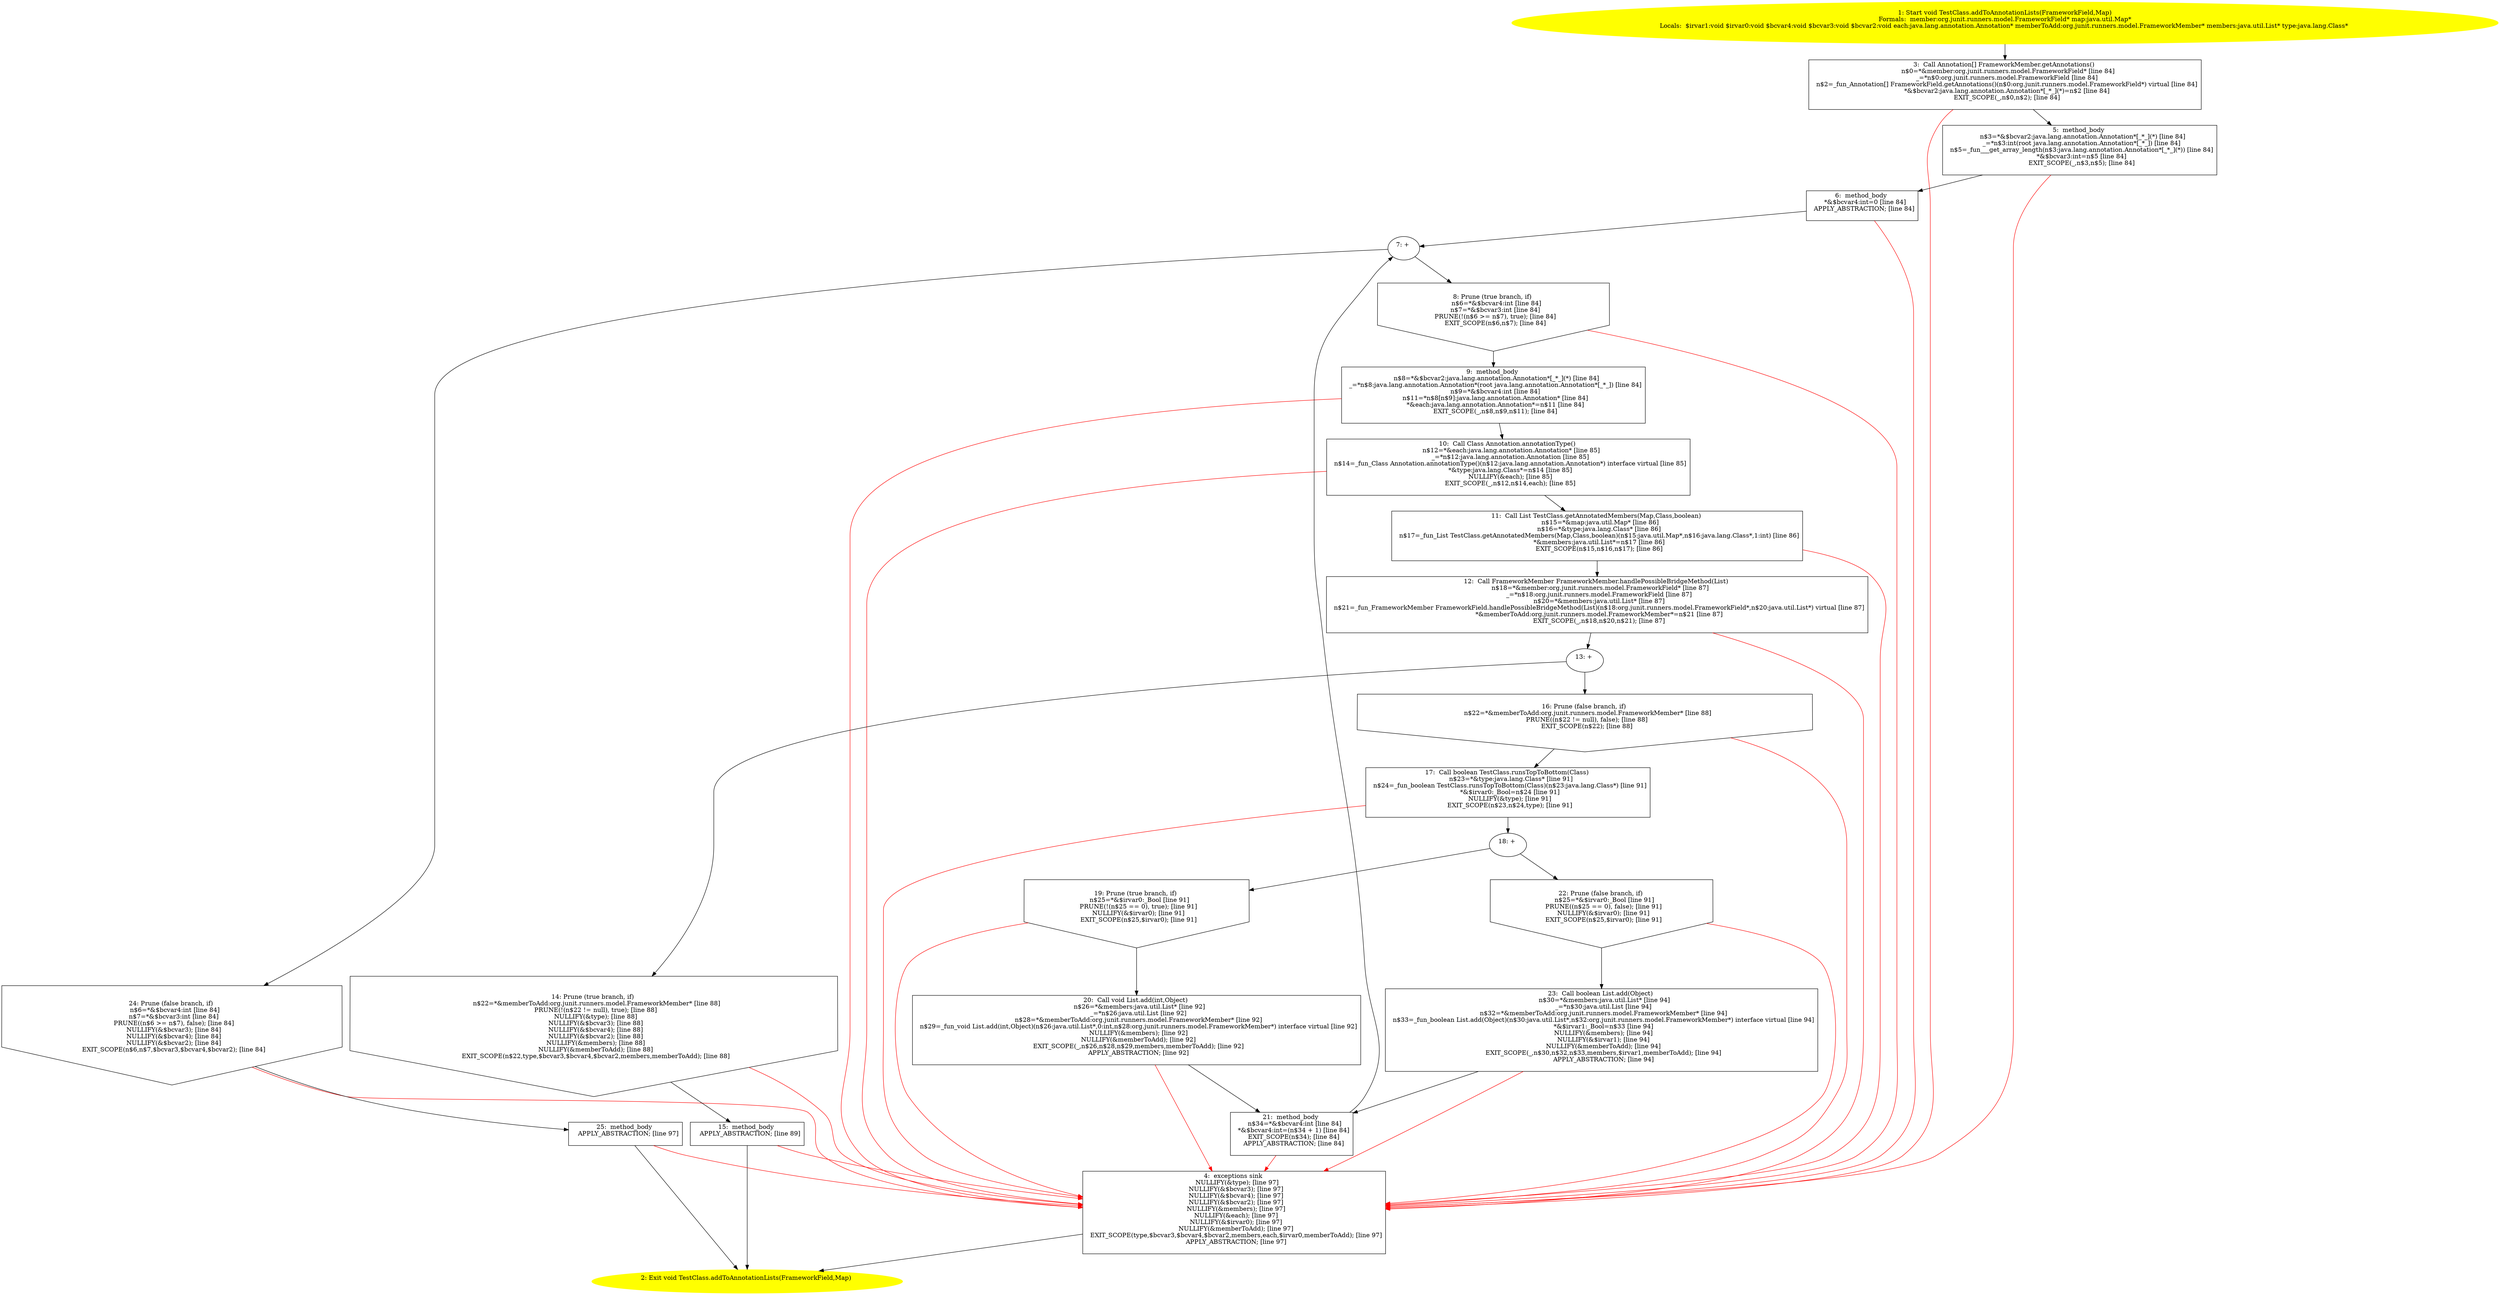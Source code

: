 /* @generated */
digraph cfg {
"org.junit.runners.model.TestClass.addToAnnotationLists(org.junit.runners.model.FrameworkField,java.u.0fed1b728fda41fdb6b8cfe1d2a2fb9a_1" [label="1: Start void TestClass.addToAnnotationLists(FrameworkField,Map)\nFormals:  member:org.junit.runners.model.FrameworkField* map:java.util.Map*\nLocals:  $irvar1:void $irvar0:void $bcvar4:void $bcvar3:void $bcvar2:void each:java.lang.annotation.Annotation* memberToAdd:org.junit.runners.model.FrameworkMember* members:java.util.List* type:java.lang.Class* \n  " color=yellow style=filled]
	

	 "org.junit.runners.model.TestClass.addToAnnotationLists(org.junit.runners.model.FrameworkField,java.u.0fed1b728fda41fdb6b8cfe1d2a2fb9a_1" -> "org.junit.runners.model.TestClass.addToAnnotationLists(org.junit.runners.model.FrameworkField,java.u.0fed1b728fda41fdb6b8cfe1d2a2fb9a_3" ;
"org.junit.runners.model.TestClass.addToAnnotationLists(org.junit.runners.model.FrameworkField,java.u.0fed1b728fda41fdb6b8cfe1d2a2fb9a_2" [label="2: Exit void TestClass.addToAnnotationLists(FrameworkField,Map) \n  " color=yellow style=filled]
	

"org.junit.runners.model.TestClass.addToAnnotationLists(org.junit.runners.model.FrameworkField,java.u.0fed1b728fda41fdb6b8cfe1d2a2fb9a_3" [label="3:  Call Annotation[] FrameworkMember.getAnnotations() \n   n$0=*&member:org.junit.runners.model.FrameworkField* [line 84]\n  _=*n$0:org.junit.runners.model.FrameworkField [line 84]\n  n$2=_fun_Annotation[] FrameworkField.getAnnotations()(n$0:org.junit.runners.model.FrameworkField*) virtual [line 84]\n  *&$bcvar2:java.lang.annotation.Annotation*[_*_](*)=n$2 [line 84]\n  EXIT_SCOPE(_,n$0,n$2); [line 84]\n " shape="box"]
	

	 "org.junit.runners.model.TestClass.addToAnnotationLists(org.junit.runners.model.FrameworkField,java.u.0fed1b728fda41fdb6b8cfe1d2a2fb9a_3" -> "org.junit.runners.model.TestClass.addToAnnotationLists(org.junit.runners.model.FrameworkField,java.u.0fed1b728fda41fdb6b8cfe1d2a2fb9a_5" ;
	 "org.junit.runners.model.TestClass.addToAnnotationLists(org.junit.runners.model.FrameworkField,java.u.0fed1b728fda41fdb6b8cfe1d2a2fb9a_3" -> "org.junit.runners.model.TestClass.addToAnnotationLists(org.junit.runners.model.FrameworkField,java.u.0fed1b728fda41fdb6b8cfe1d2a2fb9a_4" [color="red" ];
"org.junit.runners.model.TestClass.addToAnnotationLists(org.junit.runners.model.FrameworkField,java.u.0fed1b728fda41fdb6b8cfe1d2a2fb9a_4" [label="4:  exceptions sink \n   NULLIFY(&type); [line 97]\n  NULLIFY(&$bcvar3); [line 97]\n  NULLIFY(&$bcvar4); [line 97]\n  NULLIFY(&$bcvar2); [line 97]\n  NULLIFY(&members); [line 97]\n  NULLIFY(&each); [line 97]\n  NULLIFY(&$irvar0); [line 97]\n  NULLIFY(&memberToAdd); [line 97]\n  EXIT_SCOPE(type,$bcvar3,$bcvar4,$bcvar2,members,each,$irvar0,memberToAdd); [line 97]\n  APPLY_ABSTRACTION; [line 97]\n " shape="box"]
	

	 "org.junit.runners.model.TestClass.addToAnnotationLists(org.junit.runners.model.FrameworkField,java.u.0fed1b728fda41fdb6b8cfe1d2a2fb9a_4" -> "org.junit.runners.model.TestClass.addToAnnotationLists(org.junit.runners.model.FrameworkField,java.u.0fed1b728fda41fdb6b8cfe1d2a2fb9a_2" ;
"org.junit.runners.model.TestClass.addToAnnotationLists(org.junit.runners.model.FrameworkField,java.u.0fed1b728fda41fdb6b8cfe1d2a2fb9a_5" [label="5:  method_body \n   n$3=*&$bcvar2:java.lang.annotation.Annotation*[_*_](*) [line 84]\n  _=*n$3:int(root java.lang.annotation.Annotation*[_*_]) [line 84]\n  n$5=_fun___get_array_length(n$3:java.lang.annotation.Annotation*[_*_](*)) [line 84]\n  *&$bcvar3:int=n$5 [line 84]\n  EXIT_SCOPE(_,n$3,n$5); [line 84]\n " shape="box"]
	

	 "org.junit.runners.model.TestClass.addToAnnotationLists(org.junit.runners.model.FrameworkField,java.u.0fed1b728fda41fdb6b8cfe1d2a2fb9a_5" -> "org.junit.runners.model.TestClass.addToAnnotationLists(org.junit.runners.model.FrameworkField,java.u.0fed1b728fda41fdb6b8cfe1d2a2fb9a_6" ;
	 "org.junit.runners.model.TestClass.addToAnnotationLists(org.junit.runners.model.FrameworkField,java.u.0fed1b728fda41fdb6b8cfe1d2a2fb9a_5" -> "org.junit.runners.model.TestClass.addToAnnotationLists(org.junit.runners.model.FrameworkField,java.u.0fed1b728fda41fdb6b8cfe1d2a2fb9a_4" [color="red" ];
"org.junit.runners.model.TestClass.addToAnnotationLists(org.junit.runners.model.FrameworkField,java.u.0fed1b728fda41fdb6b8cfe1d2a2fb9a_6" [label="6:  method_body \n   *&$bcvar4:int=0 [line 84]\n  APPLY_ABSTRACTION; [line 84]\n " shape="box"]
	

	 "org.junit.runners.model.TestClass.addToAnnotationLists(org.junit.runners.model.FrameworkField,java.u.0fed1b728fda41fdb6b8cfe1d2a2fb9a_6" -> "org.junit.runners.model.TestClass.addToAnnotationLists(org.junit.runners.model.FrameworkField,java.u.0fed1b728fda41fdb6b8cfe1d2a2fb9a_7" ;
	 "org.junit.runners.model.TestClass.addToAnnotationLists(org.junit.runners.model.FrameworkField,java.u.0fed1b728fda41fdb6b8cfe1d2a2fb9a_6" -> "org.junit.runners.model.TestClass.addToAnnotationLists(org.junit.runners.model.FrameworkField,java.u.0fed1b728fda41fdb6b8cfe1d2a2fb9a_4" [color="red" ];
"org.junit.runners.model.TestClass.addToAnnotationLists(org.junit.runners.model.FrameworkField,java.u.0fed1b728fda41fdb6b8cfe1d2a2fb9a_7" [label="7: + \n  " ]
	

	 "org.junit.runners.model.TestClass.addToAnnotationLists(org.junit.runners.model.FrameworkField,java.u.0fed1b728fda41fdb6b8cfe1d2a2fb9a_7" -> "org.junit.runners.model.TestClass.addToAnnotationLists(org.junit.runners.model.FrameworkField,java.u.0fed1b728fda41fdb6b8cfe1d2a2fb9a_8" ;
	 "org.junit.runners.model.TestClass.addToAnnotationLists(org.junit.runners.model.FrameworkField,java.u.0fed1b728fda41fdb6b8cfe1d2a2fb9a_7" -> "org.junit.runners.model.TestClass.addToAnnotationLists(org.junit.runners.model.FrameworkField,java.u.0fed1b728fda41fdb6b8cfe1d2a2fb9a_24" ;
"org.junit.runners.model.TestClass.addToAnnotationLists(org.junit.runners.model.FrameworkField,java.u.0fed1b728fda41fdb6b8cfe1d2a2fb9a_8" [label="8: Prune (true branch, if) \n   n$6=*&$bcvar4:int [line 84]\n  n$7=*&$bcvar3:int [line 84]\n  PRUNE(!(n$6 >= n$7), true); [line 84]\n  EXIT_SCOPE(n$6,n$7); [line 84]\n " shape="invhouse"]
	

	 "org.junit.runners.model.TestClass.addToAnnotationLists(org.junit.runners.model.FrameworkField,java.u.0fed1b728fda41fdb6b8cfe1d2a2fb9a_8" -> "org.junit.runners.model.TestClass.addToAnnotationLists(org.junit.runners.model.FrameworkField,java.u.0fed1b728fda41fdb6b8cfe1d2a2fb9a_9" ;
	 "org.junit.runners.model.TestClass.addToAnnotationLists(org.junit.runners.model.FrameworkField,java.u.0fed1b728fda41fdb6b8cfe1d2a2fb9a_8" -> "org.junit.runners.model.TestClass.addToAnnotationLists(org.junit.runners.model.FrameworkField,java.u.0fed1b728fda41fdb6b8cfe1d2a2fb9a_4" [color="red" ];
"org.junit.runners.model.TestClass.addToAnnotationLists(org.junit.runners.model.FrameworkField,java.u.0fed1b728fda41fdb6b8cfe1d2a2fb9a_9" [label="9:  method_body \n   n$8=*&$bcvar2:java.lang.annotation.Annotation*[_*_](*) [line 84]\n  _=*n$8:java.lang.annotation.Annotation*(root java.lang.annotation.Annotation*[_*_]) [line 84]\n  n$9=*&$bcvar4:int [line 84]\n  n$11=*n$8[n$9]:java.lang.annotation.Annotation* [line 84]\n  *&each:java.lang.annotation.Annotation*=n$11 [line 84]\n  EXIT_SCOPE(_,n$8,n$9,n$11); [line 84]\n " shape="box"]
	

	 "org.junit.runners.model.TestClass.addToAnnotationLists(org.junit.runners.model.FrameworkField,java.u.0fed1b728fda41fdb6b8cfe1d2a2fb9a_9" -> "org.junit.runners.model.TestClass.addToAnnotationLists(org.junit.runners.model.FrameworkField,java.u.0fed1b728fda41fdb6b8cfe1d2a2fb9a_10" ;
	 "org.junit.runners.model.TestClass.addToAnnotationLists(org.junit.runners.model.FrameworkField,java.u.0fed1b728fda41fdb6b8cfe1d2a2fb9a_9" -> "org.junit.runners.model.TestClass.addToAnnotationLists(org.junit.runners.model.FrameworkField,java.u.0fed1b728fda41fdb6b8cfe1d2a2fb9a_4" [color="red" ];
"org.junit.runners.model.TestClass.addToAnnotationLists(org.junit.runners.model.FrameworkField,java.u.0fed1b728fda41fdb6b8cfe1d2a2fb9a_10" [label="10:  Call Class Annotation.annotationType() \n   n$12=*&each:java.lang.annotation.Annotation* [line 85]\n  _=*n$12:java.lang.annotation.Annotation [line 85]\n  n$14=_fun_Class Annotation.annotationType()(n$12:java.lang.annotation.Annotation*) interface virtual [line 85]\n  *&type:java.lang.Class*=n$14 [line 85]\n  NULLIFY(&each); [line 85]\n  EXIT_SCOPE(_,n$12,n$14,each); [line 85]\n " shape="box"]
	

	 "org.junit.runners.model.TestClass.addToAnnotationLists(org.junit.runners.model.FrameworkField,java.u.0fed1b728fda41fdb6b8cfe1d2a2fb9a_10" -> "org.junit.runners.model.TestClass.addToAnnotationLists(org.junit.runners.model.FrameworkField,java.u.0fed1b728fda41fdb6b8cfe1d2a2fb9a_11" ;
	 "org.junit.runners.model.TestClass.addToAnnotationLists(org.junit.runners.model.FrameworkField,java.u.0fed1b728fda41fdb6b8cfe1d2a2fb9a_10" -> "org.junit.runners.model.TestClass.addToAnnotationLists(org.junit.runners.model.FrameworkField,java.u.0fed1b728fda41fdb6b8cfe1d2a2fb9a_4" [color="red" ];
"org.junit.runners.model.TestClass.addToAnnotationLists(org.junit.runners.model.FrameworkField,java.u.0fed1b728fda41fdb6b8cfe1d2a2fb9a_11" [label="11:  Call List TestClass.getAnnotatedMembers(Map,Class,boolean) \n   n$15=*&map:java.util.Map* [line 86]\n  n$16=*&type:java.lang.Class* [line 86]\n  n$17=_fun_List TestClass.getAnnotatedMembers(Map,Class,boolean)(n$15:java.util.Map*,n$16:java.lang.Class*,1:int) [line 86]\n  *&members:java.util.List*=n$17 [line 86]\n  EXIT_SCOPE(n$15,n$16,n$17); [line 86]\n " shape="box"]
	

	 "org.junit.runners.model.TestClass.addToAnnotationLists(org.junit.runners.model.FrameworkField,java.u.0fed1b728fda41fdb6b8cfe1d2a2fb9a_11" -> "org.junit.runners.model.TestClass.addToAnnotationLists(org.junit.runners.model.FrameworkField,java.u.0fed1b728fda41fdb6b8cfe1d2a2fb9a_12" ;
	 "org.junit.runners.model.TestClass.addToAnnotationLists(org.junit.runners.model.FrameworkField,java.u.0fed1b728fda41fdb6b8cfe1d2a2fb9a_11" -> "org.junit.runners.model.TestClass.addToAnnotationLists(org.junit.runners.model.FrameworkField,java.u.0fed1b728fda41fdb6b8cfe1d2a2fb9a_4" [color="red" ];
"org.junit.runners.model.TestClass.addToAnnotationLists(org.junit.runners.model.FrameworkField,java.u.0fed1b728fda41fdb6b8cfe1d2a2fb9a_12" [label="12:  Call FrameworkMember FrameworkMember.handlePossibleBridgeMethod(List) \n   n$18=*&member:org.junit.runners.model.FrameworkField* [line 87]\n  _=*n$18:org.junit.runners.model.FrameworkField [line 87]\n  n$20=*&members:java.util.List* [line 87]\n  n$21=_fun_FrameworkMember FrameworkField.handlePossibleBridgeMethod(List)(n$18:org.junit.runners.model.FrameworkField*,n$20:java.util.List*) virtual [line 87]\n  *&memberToAdd:org.junit.runners.model.FrameworkMember*=n$21 [line 87]\n  EXIT_SCOPE(_,n$18,n$20,n$21); [line 87]\n " shape="box"]
	

	 "org.junit.runners.model.TestClass.addToAnnotationLists(org.junit.runners.model.FrameworkField,java.u.0fed1b728fda41fdb6b8cfe1d2a2fb9a_12" -> "org.junit.runners.model.TestClass.addToAnnotationLists(org.junit.runners.model.FrameworkField,java.u.0fed1b728fda41fdb6b8cfe1d2a2fb9a_13" ;
	 "org.junit.runners.model.TestClass.addToAnnotationLists(org.junit.runners.model.FrameworkField,java.u.0fed1b728fda41fdb6b8cfe1d2a2fb9a_12" -> "org.junit.runners.model.TestClass.addToAnnotationLists(org.junit.runners.model.FrameworkField,java.u.0fed1b728fda41fdb6b8cfe1d2a2fb9a_4" [color="red" ];
"org.junit.runners.model.TestClass.addToAnnotationLists(org.junit.runners.model.FrameworkField,java.u.0fed1b728fda41fdb6b8cfe1d2a2fb9a_13" [label="13: + \n  " ]
	

	 "org.junit.runners.model.TestClass.addToAnnotationLists(org.junit.runners.model.FrameworkField,java.u.0fed1b728fda41fdb6b8cfe1d2a2fb9a_13" -> "org.junit.runners.model.TestClass.addToAnnotationLists(org.junit.runners.model.FrameworkField,java.u.0fed1b728fda41fdb6b8cfe1d2a2fb9a_14" ;
	 "org.junit.runners.model.TestClass.addToAnnotationLists(org.junit.runners.model.FrameworkField,java.u.0fed1b728fda41fdb6b8cfe1d2a2fb9a_13" -> "org.junit.runners.model.TestClass.addToAnnotationLists(org.junit.runners.model.FrameworkField,java.u.0fed1b728fda41fdb6b8cfe1d2a2fb9a_16" ;
"org.junit.runners.model.TestClass.addToAnnotationLists(org.junit.runners.model.FrameworkField,java.u.0fed1b728fda41fdb6b8cfe1d2a2fb9a_14" [label="14: Prune (true branch, if) \n   n$22=*&memberToAdd:org.junit.runners.model.FrameworkMember* [line 88]\n  PRUNE(!(n$22 != null), true); [line 88]\n  NULLIFY(&type); [line 88]\n  NULLIFY(&$bcvar3); [line 88]\n  NULLIFY(&$bcvar4); [line 88]\n  NULLIFY(&$bcvar2); [line 88]\n  NULLIFY(&members); [line 88]\n  NULLIFY(&memberToAdd); [line 88]\n  EXIT_SCOPE(n$22,type,$bcvar3,$bcvar4,$bcvar2,members,memberToAdd); [line 88]\n " shape="invhouse"]
	

	 "org.junit.runners.model.TestClass.addToAnnotationLists(org.junit.runners.model.FrameworkField,java.u.0fed1b728fda41fdb6b8cfe1d2a2fb9a_14" -> "org.junit.runners.model.TestClass.addToAnnotationLists(org.junit.runners.model.FrameworkField,java.u.0fed1b728fda41fdb6b8cfe1d2a2fb9a_15" ;
	 "org.junit.runners.model.TestClass.addToAnnotationLists(org.junit.runners.model.FrameworkField,java.u.0fed1b728fda41fdb6b8cfe1d2a2fb9a_14" -> "org.junit.runners.model.TestClass.addToAnnotationLists(org.junit.runners.model.FrameworkField,java.u.0fed1b728fda41fdb6b8cfe1d2a2fb9a_4" [color="red" ];
"org.junit.runners.model.TestClass.addToAnnotationLists(org.junit.runners.model.FrameworkField,java.u.0fed1b728fda41fdb6b8cfe1d2a2fb9a_15" [label="15:  method_body \n   APPLY_ABSTRACTION; [line 89]\n " shape="box"]
	

	 "org.junit.runners.model.TestClass.addToAnnotationLists(org.junit.runners.model.FrameworkField,java.u.0fed1b728fda41fdb6b8cfe1d2a2fb9a_15" -> "org.junit.runners.model.TestClass.addToAnnotationLists(org.junit.runners.model.FrameworkField,java.u.0fed1b728fda41fdb6b8cfe1d2a2fb9a_2" ;
	 "org.junit.runners.model.TestClass.addToAnnotationLists(org.junit.runners.model.FrameworkField,java.u.0fed1b728fda41fdb6b8cfe1d2a2fb9a_15" -> "org.junit.runners.model.TestClass.addToAnnotationLists(org.junit.runners.model.FrameworkField,java.u.0fed1b728fda41fdb6b8cfe1d2a2fb9a_4" [color="red" ];
"org.junit.runners.model.TestClass.addToAnnotationLists(org.junit.runners.model.FrameworkField,java.u.0fed1b728fda41fdb6b8cfe1d2a2fb9a_16" [label="16: Prune (false branch, if) \n   n$22=*&memberToAdd:org.junit.runners.model.FrameworkMember* [line 88]\n  PRUNE((n$22 != null), false); [line 88]\n  EXIT_SCOPE(n$22); [line 88]\n " shape="invhouse"]
	

	 "org.junit.runners.model.TestClass.addToAnnotationLists(org.junit.runners.model.FrameworkField,java.u.0fed1b728fda41fdb6b8cfe1d2a2fb9a_16" -> "org.junit.runners.model.TestClass.addToAnnotationLists(org.junit.runners.model.FrameworkField,java.u.0fed1b728fda41fdb6b8cfe1d2a2fb9a_17" ;
	 "org.junit.runners.model.TestClass.addToAnnotationLists(org.junit.runners.model.FrameworkField,java.u.0fed1b728fda41fdb6b8cfe1d2a2fb9a_16" -> "org.junit.runners.model.TestClass.addToAnnotationLists(org.junit.runners.model.FrameworkField,java.u.0fed1b728fda41fdb6b8cfe1d2a2fb9a_4" [color="red" ];
"org.junit.runners.model.TestClass.addToAnnotationLists(org.junit.runners.model.FrameworkField,java.u.0fed1b728fda41fdb6b8cfe1d2a2fb9a_17" [label="17:  Call boolean TestClass.runsTopToBottom(Class) \n   n$23=*&type:java.lang.Class* [line 91]\n  n$24=_fun_boolean TestClass.runsTopToBottom(Class)(n$23:java.lang.Class*) [line 91]\n  *&$irvar0:_Bool=n$24 [line 91]\n  NULLIFY(&type); [line 91]\n  EXIT_SCOPE(n$23,n$24,type); [line 91]\n " shape="box"]
	

	 "org.junit.runners.model.TestClass.addToAnnotationLists(org.junit.runners.model.FrameworkField,java.u.0fed1b728fda41fdb6b8cfe1d2a2fb9a_17" -> "org.junit.runners.model.TestClass.addToAnnotationLists(org.junit.runners.model.FrameworkField,java.u.0fed1b728fda41fdb6b8cfe1d2a2fb9a_18" ;
	 "org.junit.runners.model.TestClass.addToAnnotationLists(org.junit.runners.model.FrameworkField,java.u.0fed1b728fda41fdb6b8cfe1d2a2fb9a_17" -> "org.junit.runners.model.TestClass.addToAnnotationLists(org.junit.runners.model.FrameworkField,java.u.0fed1b728fda41fdb6b8cfe1d2a2fb9a_4" [color="red" ];
"org.junit.runners.model.TestClass.addToAnnotationLists(org.junit.runners.model.FrameworkField,java.u.0fed1b728fda41fdb6b8cfe1d2a2fb9a_18" [label="18: + \n  " ]
	

	 "org.junit.runners.model.TestClass.addToAnnotationLists(org.junit.runners.model.FrameworkField,java.u.0fed1b728fda41fdb6b8cfe1d2a2fb9a_18" -> "org.junit.runners.model.TestClass.addToAnnotationLists(org.junit.runners.model.FrameworkField,java.u.0fed1b728fda41fdb6b8cfe1d2a2fb9a_19" ;
	 "org.junit.runners.model.TestClass.addToAnnotationLists(org.junit.runners.model.FrameworkField,java.u.0fed1b728fda41fdb6b8cfe1d2a2fb9a_18" -> "org.junit.runners.model.TestClass.addToAnnotationLists(org.junit.runners.model.FrameworkField,java.u.0fed1b728fda41fdb6b8cfe1d2a2fb9a_22" ;
"org.junit.runners.model.TestClass.addToAnnotationLists(org.junit.runners.model.FrameworkField,java.u.0fed1b728fda41fdb6b8cfe1d2a2fb9a_19" [label="19: Prune (true branch, if) \n   n$25=*&$irvar0:_Bool [line 91]\n  PRUNE(!(n$25 == 0), true); [line 91]\n  NULLIFY(&$irvar0); [line 91]\n  EXIT_SCOPE(n$25,$irvar0); [line 91]\n " shape="invhouse"]
	

	 "org.junit.runners.model.TestClass.addToAnnotationLists(org.junit.runners.model.FrameworkField,java.u.0fed1b728fda41fdb6b8cfe1d2a2fb9a_19" -> "org.junit.runners.model.TestClass.addToAnnotationLists(org.junit.runners.model.FrameworkField,java.u.0fed1b728fda41fdb6b8cfe1d2a2fb9a_20" ;
	 "org.junit.runners.model.TestClass.addToAnnotationLists(org.junit.runners.model.FrameworkField,java.u.0fed1b728fda41fdb6b8cfe1d2a2fb9a_19" -> "org.junit.runners.model.TestClass.addToAnnotationLists(org.junit.runners.model.FrameworkField,java.u.0fed1b728fda41fdb6b8cfe1d2a2fb9a_4" [color="red" ];
"org.junit.runners.model.TestClass.addToAnnotationLists(org.junit.runners.model.FrameworkField,java.u.0fed1b728fda41fdb6b8cfe1d2a2fb9a_20" [label="20:  Call void List.add(int,Object) \n   n$26=*&members:java.util.List* [line 92]\n  _=*n$26:java.util.List [line 92]\n  n$28=*&memberToAdd:org.junit.runners.model.FrameworkMember* [line 92]\n  n$29=_fun_void List.add(int,Object)(n$26:java.util.List*,0:int,n$28:org.junit.runners.model.FrameworkMember*) interface virtual [line 92]\n  NULLIFY(&members); [line 92]\n  NULLIFY(&memberToAdd); [line 92]\n  EXIT_SCOPE(_,n$26,n$28,n$29,members,memberToAdd); [line 92]\n  APPLY_ABSTRACTION; [line 92]\n " shape="box"]
	

	 "org.junit.runners.model.TestClass.addToAnnotationLists(org.junit.runners.model.FrameworkField,java.u.0fed1b728fda41fdb6b8cfe1d2a2fb9a_20" -> "org.junit.runners.model.TestClass.addToAnnotationLists(org.junit.runners.model.FrameworkField,java.u.0fed1b728fda41fdb6b8cfe1d2a2fb9a_21" ;
	 "org.junit.runners.model.TestClass.addToAnnotationLists(org.junit.runners.model.FrameworkField,java.u.0fed1b728fda41fdb6b8cfe1d2a2fb9a_20" -> "org.junit.runners.model.TestClass.addToAnnotationLists(org.junit.runners.model.FrameworkField,java.u.0fed1b728fda41fdb6b8cfe1d2a2fb9a_4" [color="red" ];
"org.junit.runners.model.TestClass.addToAnnotationLists(org.junit.runners.model.FrameworkField,java.u.0fed1b728fda41fdb6b8cfe1d2a2fb9a_21" [label="21:  method_body \n   n$34=*&$bcvar4:int [line 84]\n  *&$bcvar4:int=(n$34 + 1) [line 84]\n  EXIT_SCOPE(n$34); [line 84]\n  APPLY_ABSTRACTION; [line 84]\n " shape="box"]
	

	 "org.junit.runners.model.TestClass.addToAnnotationLists(org.junit.runners.model.FrameworkField,java.u.0fed1b728fda41fdb6b8cfe1d2a2fb9a_21" -> "org.junit.runners.model.TestClass.addToAnnotationLists(org.junit.runners.model.FrameworkField,java.u.0fed1b728fda41fdb6b8cfe1d2a2fb9a_7" ;
	 "org.junit.runners.model.TestClass.addToAnnotationLists(org.junit.runners.model.FrameworkField,java.u.0fed1b728fda41fdb6b8cfe1d2a2fb9a_21" -> "org.junit.runners.model.TestClass.addToAnnotationLists(org.junit.runners.model.FrameworkField,java.u.0fed1b728fda41fdb6b8cfe1d2a2fb9a_4" [color="red" ];
"org.junit.runners.model.TestClass.addToAnnotationLists(org.junit.runners.model.FrameworkField,java.u.0fed1b728fda41fdb6b8cfe1d2a2fb9a_22" [label="22: Prune (false branch, if) \n   n$25=*&$irvar0:_Bool [line 91]\n  PRUNE((n$25 == 0), false); [line 91]\n  NULLIFY(&$irvar0); [line 91]\n  EXIT_SCOPE(n$25,$irvar0); [line 91]\n " shape="invhouse"]
	

	 "org.junit.runners.model.TestClass.addToAnnotationLists(org.junit.runners.model.FrameworkField,java.u.0fed1b728fda41fdb6b8cfe1d2a2fb9a_22" -> "org.junit.runners.model.TestClass.addToAnnotationLists(org.junit.runners.model.FrameworkField,java.u.0fed1b728fda41fdb6b8cfe1d2a2fb9a_23" ;
	 "org.junit.runners.model.TestClass.addToAnnotationLists(org.junit.runners.model.FrameworkField,java.u.0fed1b728fda41fdb6b8cfe1d2a2fb9a_22" -> "org.junit.runners.model.TestClass.addToAnnotationLists(org.junit.runners.model.FrameworkField,java.u.0fed1b728fda41fdb6b8cfe1d2a2fb9a_4" [color="red" ];
"org.junit.runners.model.TestClass.addToAnnotationLists(org.junit.runners.model.FrameworkField,java.u.0fed1b728fda41fdb6b8cfe1d2a2fb9a_23" [label="23:  Call boolean List.add(Object) \n   n$30=*&members:java.util.List* [line 94]\n  _=*n$30:java.util.List [line 94]\n  n$32=*&memberToAdd:org.junit.runners.model.FrameworkMember* [line 94]\n  n$33=_fun_boolean List.add(Object)(n$30:java.util.List*,n$32:org.junit.runners.model.FrameworkMember*) interface virtual [line 94]\n  *&$irvar1:_Bool=n$33 [line 94]\n  NULLIFY(&members); [line 94]\n  NULLIFY(&$irvar1); [line 94]\n  NULLIFY(&memberToAdd); [line 94]\n  EXIT_SCOPE(_,n$30,n$32,n$33,members,$irvar1,memberToAdd); [line 94]\n  APPLY_ABSTRACTION; [line 94]\n " shape="box"]
	

	 "org.junit.runners.model.TestClass.addToAnnotationLists(org.junit.runners.model.FrameworkField,java.u.0fed1b728fda41fdb6b8cfe1d2a2fb9a_23" -> "org.junit.runners.model.TestClass.addToAnnotationLists(org.junit.runners.model.FrameworkField,java.u.0fed1b728fda41fdb6b8cfe1d2a2fb9a_21" ;
	 "org.junit.runners.model.TestClass.addToAnnotationLists(org.junit.runners.model.FrameworkField,java.u.0fed1b728fda41fdb6b8cfe1d2a2fb9a_23" -> "org.junit.runners.model.TestClass.addToAnnotationLists(org.junit.runners.model.FrameworkField,java.u.0fed1b728fda41fdb6b8cfe1d2a2fb9a_4" [color="red" ];
"org.junit.runners.model.TestClass.addToAnnotationLists(org.junit.runners.model.FrameworkField,java.u.0fed1b728fda41fdb6b8cfe1d2a2fb9a_24" [label="24: Prune (false branch, if) \n   n$6=*&$bcvar4:int [line 84]\n  n$7=*&$bcvar3:int [line 84]\n  PRUNE((n$6 >= n$7), false); [line 84]\n  NULLIFY(&$bcvar3); [line 84]\n  NULLIFY(&$bcvar4); [line 84]\n  NULLIFY(&$bcvar2); [line 84]\n  EXIT_SCOPE(n$6,n$7,$bcvar3,$bcvar4,$bcvar2); [line 84]\n " shape="invhouse"]
	

	 "org.junit.runners.model.TestClass.addToAnnotationLists(org.junit.runners.model.FrameworkField,java.u.0fed1b728fda41fdb6b8cfe1d2a2fb9a_24" -> "org.junit.runners.model.TestClass.addToAnnotationLists(org.junit.runners.model.FrameworkField,java.u.0fed1b728fda41fdb6b8cfe1d2a2fb9a_25" ;
	 "org.junit.runners.model.TestClass.addToAnnotationLists(org.junit.runners.model.FrameworkField,java.u.0fed1b728fda41fdb6b8cfe1d2a2fb9a_24" -> "org.junit.runners.model.TestClass.addToAnnotationLists(org.junit.runners.model.FrameworkField,java.u.0fed1b728fda41fdb6b8cfe1d2a2fb9a_4" [color="red" ];
"org.junit.runners.model.TestClass.addToAnnotationLists(org.junit.runners.model.FrameworkField,java.u.0fed1b728fda41fdb6b8cfe1d2a2fb9a_25" [label="25:  method_body \n   APPLY_ABSTRACTION; [line 97]\n " shape="box"]
	

	 "org.junit.runners.model.TestClass.addToAnnotationLists(org.junit.runners.model.FrameworkField,java.u.0fed1b728fda41fdb6b8cfe1d2a2fb9a_25" -> "org.junit.runners.model.TestClass.addToAnnotationLists(org.junit.runners.model.FrameworkField,java.u.0fed1b728fda41fdb6b8cfe1d2a2fb9a_2" ;
	 "org.junit.runners.model.TestClass.addToAnnotationLists(org.junit.runners.model.FrameworkField,java.u.0fed1b728fda41fdb6b8cfe1d2a2fb9a_25" -> "org.junit.runners.model.TestClass.addToAnnotationLists(org.junit.runners.model.FrameworkField,java.u.0fed1b728fda41fdb6b8cfe1d2a2fb9a_4" [color="red" ];
}
